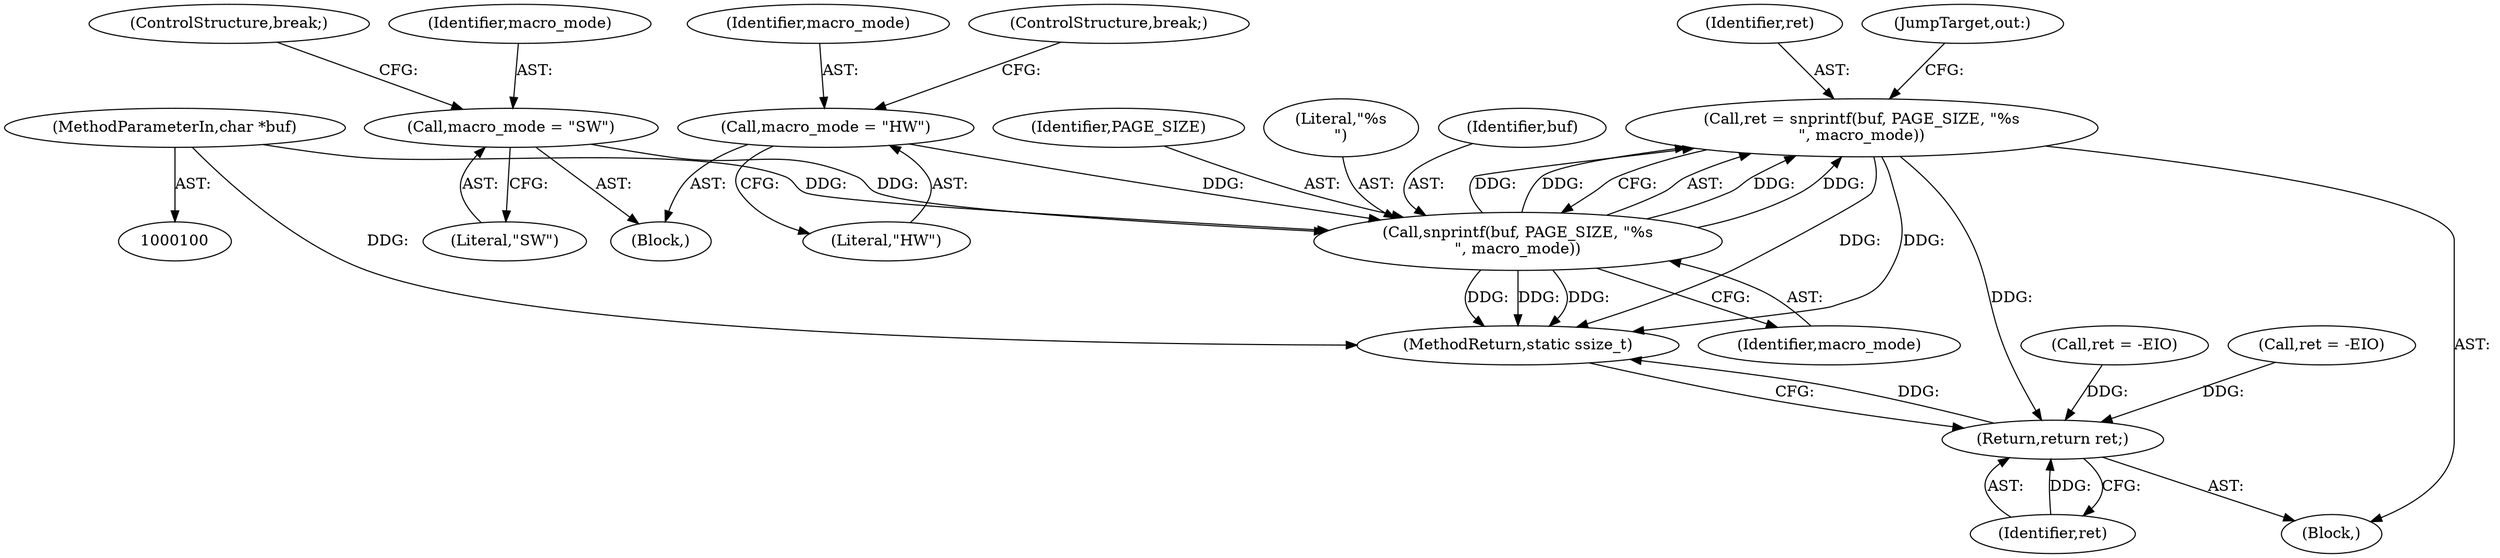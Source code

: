 digraph "0_linux_6d104af38b570d37aa32a5803b04c354f8ed513d_1@API" {
"1000190" [label="(Call,ret = snprintf(buf, PAGE_SIZE, \"%s\n\", macro_mode))"];
"1000192" [label="(Call,snprintf(buf, PAGE_SIZE, \"%s\n\", macro_mode))"];
"1000103" [label="(MethodParameterIn,char *buf)"];
"1000169" [label="(Call,macro_mode = \"HW\")"];
"1000174" [label="(Call,macro_mode = \"SW\")"];
"1000200" [label="(Return,return ret;)"];
"1000190" [label="(Call,ret = snprintf(buf, PAGE_SIZE, \"%s\n\", macro_mode))"];
"1000177" [label="(ControlStructure,break;)"];
"1000194" [label="(Identifier,PAGE_SIZE)"];
"1000192" [label="(Call,snprintf(buf, PAGE_SIZE, \"%s\n\", macro_mode))"];
"1000200" [label="(Return,return ret;)"];
"1000195" [label="(Literal,\"%s\n\")"];
"1000174" [label="(Call,macro_mode = \"SW\")"];
"1000191" [label="(Identifier,ret)"];
"1000171" [label="(Literal,\"HW\")"];
"1000197" [label="(JumpTarget,out:)"];
"1000201" [label="(Identifier,ret)"];
"1000176" [label="(Literal,\"SW\")"];
"1000170" [label="(Identifier,macro_mode)"];
"1000103" [label="(MethodParameterIn,char *buf)"];
"1000175" [label="(Identifier,macro_mode)"];
"1000196" [label="(Identifier,macro_mode)"];
"1000158" [label="(Call,ret = -EIO)"];
"1000172" [label="(ControlStructure,break;)"];
"1000202" [label="(MethodReturn,static ssize_t)"];
"1000193" [label="(Identifier,buf)"];
"1000167" [label="(Block,)"];
"1000104" [label="(Block,)"];
"1000185" [label="(Call,ret = -EIO)"];
"1000169" [label="(Call,macro_mode = \"HW\")"];
"1000190" -> "1000104"  [label="AST: "];
"1000190" -> "1000192"  [label="CFG: "];
"1000191" -> "1000190"  [label="AST: "];
"1000192" -> "1000190"  [label="AST: "];
"1000197" -> "1000190"  [label="CFG: "];
"1000190" -> "1000202"  [label="DDG: "];
"1000190" -> "1000202"  [label="DDG: "];
"1000192" -> "1000190"  [label="DDG: "];
"1000192" -> "1000190"  [label="DDG: "];
"1000192" -> "1000190"  [label="DDG: "];
"1000192" -> "1000190"  [label="DDG: "];
"1000190" -> "1000200"  [label="DDG: "];
"1000192" -> "1000196"  [label="CFG: "];
"1000193" -> "1000192"  [label="AST: "];
"1000194" -> "1000192"  [label="AST: "];
"1000195" -> "1000192"  [label="AST: "];
"1000196" -> "1000192"  [label="AST: "];
"1000192" -> "1000202"  [label="DDG: "];
"1000192" -> "1000202"  [label="DDG: "];
"1000192" -> "1000202"  [label="DDG: "];
"1000103" -> "1000192"  [label="DDG: "];
"1000169" -> "1000192"  [label="DDG: "];
"1000174" -> "1000192"  [label="DDG: "];
"1000103" -> "1000100"  [label="AST: "];
"1000103" -> "1000202"  [label="DDG: "];
"1000169" -> "1000167"  [label="AST: "];
"1000169" -> "1000171"  [label="CFG: "];
"1000170" -> "1000169"  [label="AST: "];
"1000171" -> "1000169"  [label="AST: "];
"1000172" -> "1000169"  [label="CFG: "];
"1000174" -> "1000167"  [label="AST: "];
"1000174" -> "1000176"  [label="CFG: "];
"1000175" -> "1000174"  [label="AST: "];
"1000176" -> "1000174"  [label="AST: "];
"1000177" -> "1000174"  [label="CFG: "];
"1000200" -> "1000104"  [label="AST: "];
"1000200" -> "1000201"  [label="CFG: "];
"1000201" -> "1000200"  [label="AST: "];
"1000202" -> "1000200"  [label="CFG: "];
"1000200" -> "1000202"  [label="DDG: "];
"1000201" -> "1000200"  [label="DDG: "];
"1000158" -> "1000200"  [label="DDG: "];
"1000185" -> "1000200"  [label="DDG: "];
}
